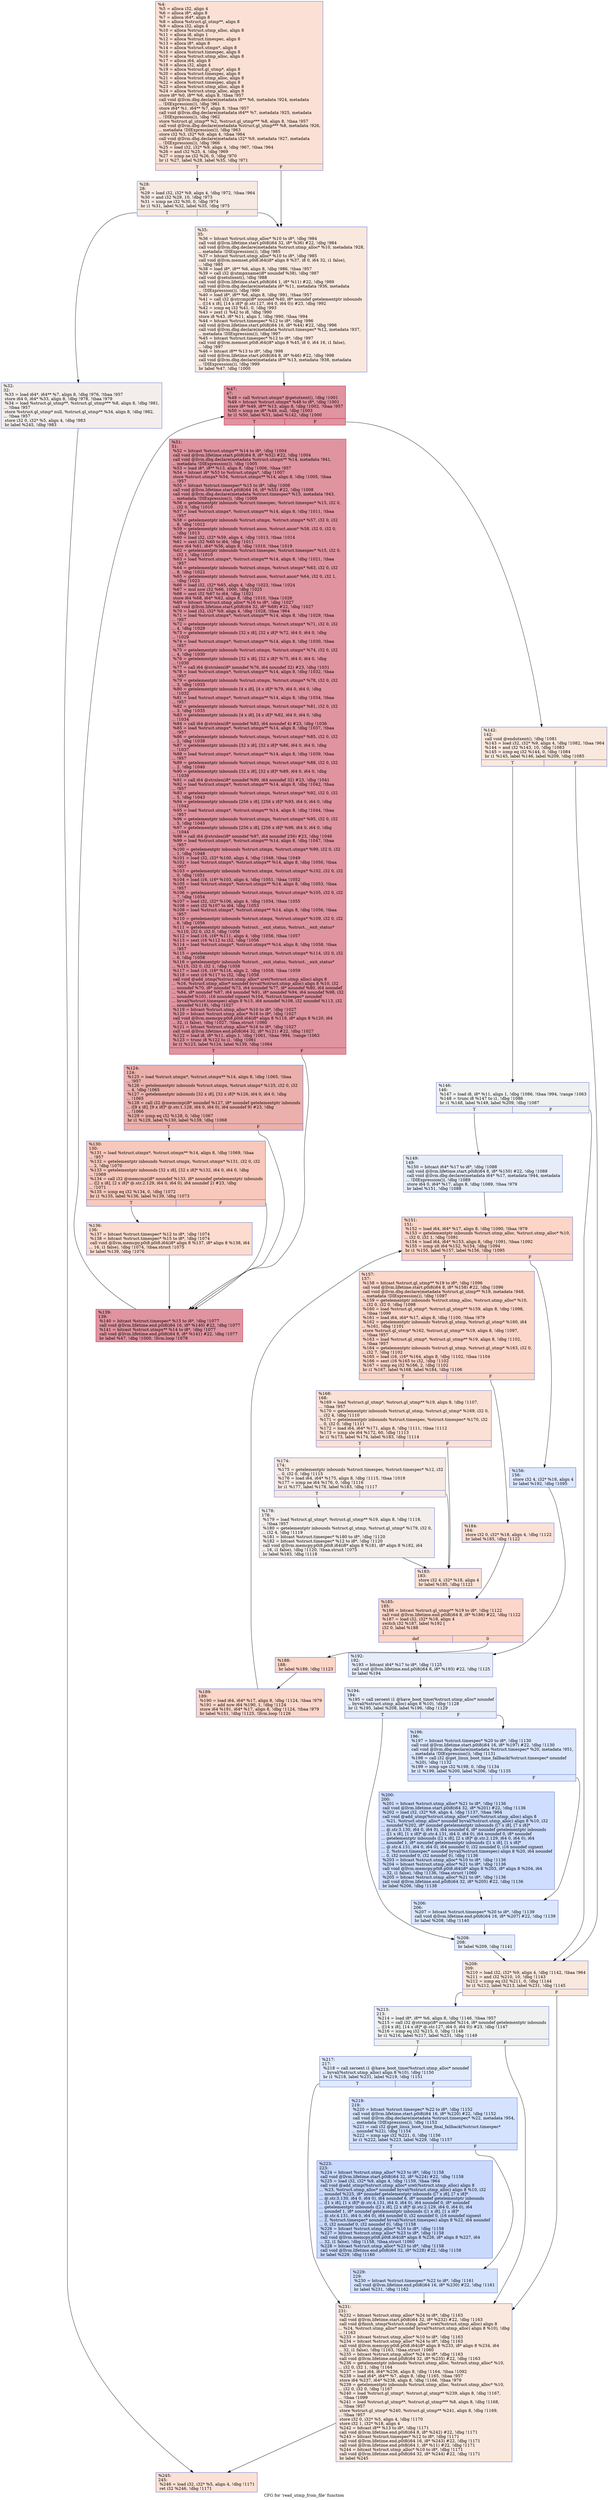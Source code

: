 digraph "CFG for 'read_utmp_from_file' function" {
	label="CFG for 'read_utmp_from_file' function";

	Node0x1dfa8c0 [shape=record,color="#3d50c3ff", style=filled, fillcolor="#f7bca170",label="{%4:\l  %5 = alloca i32, align 4\l  %6 = alloca i8*, align 8\l  %7 = alloca i64*, align 8\l  %8 = alloca %struct.gl_utmp**, align 8\l  %9 = alloca i32, align 4\l  %10 = alloca %struct.utmp_alloc, align 8\l  %11 = alloca i8, align 1\l  %12 = alloca %struct.timespec, align 8\l  %13 = alloca i8*, align 8\l  %14 = alloca %struct.utmpx*, align 8\l  %15 = alloca %struct.timespec, align 8\l  %16 = alloca %struct.utmp_alloc, align 8\l  %17 = alloca i64, align 8\l  %18 = alloca i32, align 4\l  %19 = alloca %struct.gl_utmp*, align 8\l  %20 = alloca %struct.timespec, align 8\l  %21 = alloca %struct.utmp_alloc, align 8\l  %22 = alloca %struct.timespec, align 8\l  %23 = alloca %struct.utmp_alloc, align 8\l  %24 = alloca %struct.utmp_alloc, align 8\l  store i8* %0, i8** %6, align 8, !tbaa !957\l  call void @llvm.dbg.declare(metadata i8** %6, metadata !924, metadata\l... !DIExpression()), !dbg !961\l  store i64* %1, i64** %7, align 8, !tbaa !957\l  call void @llvm.dbg.declare(metadata i64** %7, metadata !925, metadata\l... !DIExpression()), !dbg !962\l  store %struct.gl_utmp** %2, %struct.gl_utmp*** %8, align 8, !tbaa !957\l  call void @llvm.dbg.declare(metadata %struct.gl_utmp*** %8, metadata !926,\l... metadata !DIExpression()), !dbg !963\l  store i32 %3, i32* %9, align 4, !tbaa !964\l  call void @llvm.dbg.declare(metadata i32* %9, metadata !927, metadata\l... !DIExpression()), !dbg !966\l  %25 = load i32, i32* %9, align 4, !dbg !967, !tbaa !964\l  %26 = and i32 %25, 4, !dbg !969\l  %27 = icmp ne i32 %26, 0, !dbg !970\l  br i1 %27, label %28, label %35, !dbg !971\l|{<s0>T|<s1>F}}"];
	Node0x1dfa8c0:s0 -> Node0x1dfbb60;
	Node0x1dfa8c0:s1 -> Node0x1dfbc00;
	Node0x1dfbb60 [shape=record,color="#3d50c3ff", style=filled, fillcolor="#eed0c070",label="{%28:\l28:                                               \l  %29 = load i32, i32* %9, align 4, !dbg !972, !tbaa !964\l  %30 = and i32 %29, 10, !dbg !973\l  %31 = icmp ne i32 %30, 0, !dbg !974\l  br i1 %31, label %32, label %35, !dbg !975\l|{<s0>T|<s1>F}}"];
	Node0x1dfbb60:s0 -> Node0x1dfbbb0;
	Node0x1dfbb60:s1 -> Node0x1dfbc00;
	Node0x1dfbbb0 [shape=record,color="#3d50c3ff", style=filled, fillcolor="#e3d9d370",label="{%32:\l32:                                               \l  %33 = load i64*, i64** %7, align 8, !dbg !976, !tbaa !957\l  store i64 0, i64* %33, align 8, !dbg !978, !tbaa !979\l  %34 = load %struct.gl_utmp**, %struct.gl_utmp*** %8, align 8, !dbg !981,\l... !tbaa !957\l  store %struct.gl_utmp* null, %struct.gl_utmp** %34, align 8, !dbg !982,\l... !tbaa !957\l  store i32 0, i32* %5, align 4, !dbg !983\l  br label %245, !dbg !983\l}"];
	Node0x1dfbbb0 -> Node0x1dfc6a0;
	Node0x1dfbc00 [shape=record,color="#3d50c3ff", style=filled, fillcolor="#f2cab570",label="{%35:\l35:                                               \l  %36 = bitcast %struct.utmp_alloc* %10 to i8*, !dbg !984\l  call void @llvm.lifetime.start.p0i8(i64 32, i8* %36) #22, !dbg !984\l  call void @llvm.dbg.declare(metadata %struct.utmp_alloc* %10, metadata !928,\l... metadata !DIExpression()), !dbg !985\l  %37 = bitcast %struct.utmp_alloc* %10 to i8*, !dbg !985\l  call void @llvm.memset.p0i8.i64(i8* align 8 %37, i8 0, i64 32, i1 false),\l... !dbg !985\l  %38 = load i8*, i8** %6, align 8, !dbg !986, !tbaa !957\l  %39 = call i32 @utmpxname(i8* noundef %38), !dbg !987\l  call void @setutxent(), !dbg !988\l  call void @llvm.lifetime.start.p0i8(i64 1, i8* %11) #22, !dbg !989\l  call void @llvm.dbg.declare(metadata i8* %11, metadata !936, metadata\l... !DIExpression()), !dbg !990\l  %40 = load i8*, i8** %6, align 8, !dbg !991, !tbaa !957\l  %41 = call i32 @strcmp(i8* noundef %40, i8* noundef getelementptr inbounds\l... ([14 x i8], [14 x i8]* @.str.127, i64 0, i64 0)) #23, !dbg !992\l  %42 = icmp eq i32 %41, 0, !dbg !993\l  %43 = zext i1 %42 to i8, !dbg !990\l  store i8 %43, i8* %11, align 1, !dbg !990, !tbaa !994\l  %44 = bitcast %struct.timespec* %12 to i8*, !dbg !996\l  call void @llvm.lifetime.start.p0i8(i64 16, i8* %44) #22, !dbg !996\l  call void @llvm.dbg.declare(metadata %struct.timespec* %12, metadata !937,\l... metadata !DIExpression()), !dbg !997\l  %45 = bitcast %struct.timespec* %12 to i8*, !dbg !997\l  call void @llvm.memset.p0i8.i64(i8* align 8 %45, i8 0, i64 16, i1 false),\l... !dbg !997\l  %46 = bitcast i8** %13 to i8*, !dbg !998\l  call void @llvm.lifetime.start.p0i8(i64 8, i8* %46) #22, !dbg !998\l  call void @llvm.dbg.declare(metadata i8** %13, metadata !938, metadata\l... !DIExpression()), !dbg !999\l  br label %47, !dbg !1000\l}"];
	Node0x1dfbc00 -> Node0x1dfbc50;
	Node0x1dfbc50 [shape=record,color="#b70d28ff", style=filled, fillcolor="#b70d2870",label="{%47:\l47:                                               \l  %48 = call %struct.utmpx* @getutxent(), !dbg !1001\l  %49 = bitcast %struct.utmpx* %48 to i8*, !dbg !1001\l  store i8* %49, i8** %13, align 8, !dbg !1002, !tbaa !957\l  %50 = icmp ne i8* %49, null, !dbg !1003\l  br i1 %50, label %51, label %142, !dbg !1000\l|{<s0>T|<s1>F}}"];
	Node0x1dfbc50:s0 -> Node0x1dfbca0;
	Node0x1dfbc50:s1 -> Node0x1dfbe30;
	Node0x1dfbca0 [shape=record,color="#b70d28ff", style=filled, fillcolor="#b70d2870",label="{%51:\l51:                                               \l  %52 = bitcast %struct.utmpx** %14 to i8*, !dbg !1004\l  call void @llvm.lifetime.start.p0i8(i64 8, i8* %52) #22, !dbg !1004\l  call void @llvm.dbg.declare(metadata %struct.utmpx** %14, metadata !941,\l... metadata !DIExpression()), !dbg !1005\l  %53 = load i8*, i8** %13, align 8, !dbg !1006, !tbaa !957\l  %54 = bitcast i8* %53 to %struct.utmpx*, !dbg !1007\l  store %struct.utmpx* %54, %struct.utmpx** %14, align 8, !dbg !1005, !tbaa\l... !957\l  %55 = bitcast %struct.timespec* %15 to i8*, !dbg !1008\l  call void @llvm.lifetime.start.p0i8(i64 16, i8* %55) #22, !dbg !1008\l  call void @llvm.dbg.declare(metadata %struct.timespec* %15, metadata !943,\l... metadata !DIExpression()), !dbg !1009\l  %56 = getelementptr inbounds %struct.timespec, %struct.timespec* %15, i32 0,\l... i32 0, !dbg !1010\l  %57 = load %struct.utmpx*, %struct.utmpx** %14, align 8, !dbg !1011, !tbaa\l... !957\l  %58 = getelementptr inbounds %struct.utmpx, %struct.utmpx* %57, i32 0, i32\l... 8, !dbg !1012\l  %59 = getelementptr inbounds %struct.anon, %struct.anon* %58, i32 0, i32 0,\l... !dbg !1013\l  %60 = load i32, i32* %59, align 4, !dbg !1013, !tbaa !1014\l  %61 = sext i32 %60 to i64, !dbg !1011\l  store i64 %61, i64* %56, align 8, !dbg !1010, !tbaa !1019\l  %62 = getelementptr inbounds %struct.timespec, %struct.timespec* %15, i32 0,\l... i32 1, !dbg !1010\l  %63 = load %struct.utmpx*, %struct.utmpx** %14, align 8, !dbg !1021, !tbaa\l... !957\l  %64 = getelementptr inbounds %struct.utmpx, %struct.utmpx* %63, i32 0, i32\l... 8, !dbg !1022\l  %65 = getelementptr inbounds %struct.anon, %struct.anon* %64, i32 0, i32 1,\l... !dbg !1023\l  %66 = load i32, i32* %65, align 4, !dbg !1023, !tbaa !1024\l  %67 = mul nsw i32 %66, 1000, !dbg !1025\l  %68 = sext i32 %67 to i64, !dbg !1021\l  store i64 %68, i64* %62, align 8, !dbg !1010, !tbaa !1026\l  %69 = bitcast %struct.utmp_alloc* %16 to i8*, !dbg !1027\l  call void @llvm.lifetime.start.p0i8(i64 32, i8* %69) #22, !dbg !1027\l  %70 = load i32, i32* %9, align 4, !dbg !1028, !tbaa !964\l  %71 = load %struct.utmpx*, %struct.utmpx** %14, align 8, !dbg !1029, !tbaa\l... !957\l  %72 = getelementptr inbounds %struct.utmpx, %struct.utmpx* %71, i32 0, i32\l... 4, !dbg !1029\l  %73 = getelementptr inbounds [32 x i8], [32 x i8]* %72, i64 0, i64 0, !dbg\l... !1029\l  %74 = load %struct.utmpx*, %struct.utmpx** %14, align 8, !dbg !1030, !tbaa\l... !957\l  %75 = getelementptr inbounds %struct.utmpx, %struct.utmpx* %74, i32 0, i32\l... 4, !dbg !1030\l  %76 = getelementptr inbounds [32 x i8], [32 x i8]* %75, i64 0, i64 0, !dbg\l... !1030\l  %77 = call i64 @strnlen(i8* noundef %76, i64 noundef 32) #23, !dbg !1031\l  %78 = load %struct.utmpx*, %struct.utmpx** %14, align 8, !dbg !1032, !tbaa\l... !957\l  %79 = getelementptr inbounds %struct.utmpx, %struct.utmpx* %78, i32 0, i32\l... 3, !dbg !1033\l  %80 = getelementptr inbounds [4 x i8], [4 x i8]* %79, i64 0, i64 0, !dbg\l... !1032\l  %81 = load %struct.utmpx*, %struct.utmpx** %14, align 8, !dbg !1034, !tbaa\l... !957\l  %82 = getelementptr inbounds %struct.utmpx, %struct.utmpx* %81, i32 0, i32\l... 3, !dbg !1035\l  %83 = getelementptr inbounds [4 x i8], [4 x i8]* %82, i64 0, i64 0, !dbg\l... !1034\l  %84 = call i64 @strnlen(i8* noundef %83, i64 noundef 4) #23, !dbg !1036\l  %85 = load %struct.utmpx*, %struct.utmpx** %14, align 8, !dbg !1037, !tbaa\l... !957\l  %86 = getelementptr inbounds %struct.utmpx, %struct.utmpx* %85, i32 0, i32\l... 2, !dbg !1038\l  %87 = getelementptr inbounds [32 x i8], [32 x i8]* %86, i64 0, i64 0, !dbg\l... !1037\l  %88 = load %struct.utmpx*, %struct.utmpx** %14, align 8, !dbg !1039, !tbaa\l... !957\l  %89 = getelementptr inbounds %struct.utmpx, %struct.utmpx* %88, i32 0, i32\l... 2, !dbg !1040\l  %90 = getelementptr inbounds [32 x i8], [32 x i8]* %89, i64 0, i64 0, !dbg\l... !1039\l  %91 = call i64 @strnlen(i8* noundef %90, i64 noundef 32) #23, !dbg !1041\l  %92 = load %struct.utmpx*, %struct.utmpx** %14, align 8, !dbg !1042, !tbaa\l... !957\l  %93 = getelementptr inbounds %struct.utmpx, %struct.utmpx* %92, i32 0, i32\l... 5, !dbg !1043\l  %94 = getelementptr inbounds [256 x i8], [256 x i8]* %93, i64 0, i64 0, !dbg\l... !1042\l  %95 = load %struct.utmpx*, %struct.utmpx** %14, align 8, !dbg !1044, !tbaa\l... !957\l  %96 = getelementptr inbounds %struct.utmpx, %struct.utmpx* %95, i32 0, i32\l... 5, !dbg !1045\l  %97 = getelementptr inbounds [256 x i8], [256 x i8]* %96, i64 0, i64 0, !dbg\l... !1044\l  %98 = call i64 @strnlen(i8* noundef %97, i64 noundef 256) #23, !dbg !1046\l  %99 = load %struct.utmpx*, %struct.utmpx** %14, align 8, !dbg !1047, !tbaa\l... !957\l  %100 = getelementptr inbounds %struct.utmpx, %struct.utmpx* %99, i32 0, i32\l... 1, !dbg !1048\l  %101 = load i32, i32* %100, align 4, !dbg !1048, !tbaa !1049\l  %102 = load %struct.utmpx*, %struct.utmpx** %14, align 8, !dbg !1050, !tbaa\l... !957\l  %103 = getelementptr inbounds %struct.utmpx, %struct.utmpx* %102, i32 0, i32\l... 0, !dbg !1051\l  %104 = load i16, i16* %103, align 4, !dbg !1051, !tbaa !1052\l  %105 = load %struct.utmpx*, %struct.utmpx** %14, align 8, !dbg !1053, !tbaa\l... !957\l  %106 = getelementptr inbounds %struct.utmpx, %struct.utmpx* %105, i32 0, i32\l... 7, !dbg !1054\l  %107 = load i32, i32* %106, align 4, !dbg !1054, !tbaa !1055\l  %108 = sext i32 %107 to i64, !dbg !1053\l  %109 = load %struct.utmpx*, %struct.utmpx** %14, align 8, !dbg !1056, !tbaa\l... !957\l  %110 = getelementptr inbounds %struct.utmpx, %struct.utmpx* %109, i32 0, i32\l... 6, !dbg !1056\l  %111 = getelementptr inbounds %struct.__exit_status, %struct.__exit_status*\l... %110, i32 0, i32 0, !dbg !1056\l  %112 = load i16, i16* %111, align 4, !dbg !1056, !tbaa !1057\l  %113 = sext i16 %112 to i32, !dbg !1056\l  %114 = load %struct.utmpx*, %struct.utmpx** %14, align 8, !dbg !1058, !tbaa\l... !957\l  %115 = getelementptr inbounds %struct.utmpx, %struct.utmpx* %114, i32 0, i32\l... 6, !dbg !1058\l  %116 = getelementptr inbounds %struct.__exit_status, %struct.__exit_status*\l... %115, i32 0, i32 1, !dbg !1058\l  %117 = load i16, i16* %116, align 2, !dbg !1058, !tbaa !1059\l  %118 = sext i16 %117 to i32, !dbg !1058\l  call void @add_utmp(%struct.utmp_alloc* sret(%struct.utmp_alloc) align 8\l... %16, %struct.utmp_alloc* noundef byval(%struct.utmp_alloc) align 8 %10, i32\l... noundef %70, i8* noundef %73, i64 noundef %77, i8* noundef %80, i64 noundef\l... %84, i8* noundef %87, i64 noundef %91, i8* noundef %94, i64 noundef %98, i32\l... noundef %101, i16 noundef signext %104, %struct.timespec* noundef\l... byval(%struct.timespec) align 8 %15, i64 noundef %108, i32 noundef %113, i32\l... noundef %118), !dbg !1027\l  %119 = bitcast %struct.utmp_alloc* %10 to i8*, !dbg !1027\l  %120 = bitcast %struct.utmp_alloc* %16 to i8*, !dbg !1027\l  call void @llvm.memcpy.p0i8.p0i8.i64(i8* align 8 %119, i8* align 8 %120, i64\l... 32, i1 false), !dbg !1027, !tbaa.struct !1060\l  %121 = bitcast %struct.utmp_alloc* %16 to i8*, !dbg !1027\l  call void @llvm.lifetime.end.p0i8(i64 32, i8* %121) #22, !dbg !1027\l  %122 = load i8, i8* %11, align 1, !dbg !1061, !tbaa !994, !range !1063\l  %123 = trunc i8 %122 to i1, !dbg !1061\l  br i1 %123, label %124, label %139, !dbg !1064\l|{<s0>T|<s1>F}}"];
	Node0x1dfbca0:s0 -> Node0x1dfbcf0;
	Node0x1dfbca0:s1 -> Node0x1dfbde0;
	Node0x1dfbcf0 [shape=record,color="#3d50c3ff", style=filled, fillcolor="#d24b4070",label="{%124:\l124:                                              \l  %125 = load %struct.utmpx*, %struct.utmpx** %14, align 8, !dbg !1065, !tbaa\l... !957\l  %126 = getelementptr inbounds %struct.utmpx, %struct.utmpx* %125, i32 0, i32\l... 4, !dbg !1065\l  %127 = getelementptr inbounds [32 x i8], [32 x i8]* %126, i64 0, i64 0, !dbg\l... !1065\l  %128 = call i32 @memcmp(i8* noundef %127, i8* noundef getelementptr inbounds\l... ([9 x i8], [9 x i8]* @.str.1.128, i64 0, i64 0), i64 noundef 9) #23, !dbg\l... !1066\l  %129 = icmp eq i32 %128, 0, !dbg !1067\l  br i1 %129, label %130, label %139, !dbg !1068\l|{<s0>T|<s1>F}}"];
	Node0x1dfbcf0:s0 -> Node0x1dfbd40;
	Node0x1dfbcf0:s1 -> Node0x1dfbde0;
	Node0x1dfbd40 [shape=record,color="#3d50c3ff", style=filled, fillcolor="#ed836670",label="{%130:\l130:                                              \l  %131 = load %struct.utmpx*, %struct.utmpx** %14, align 8, !dbg !1069, !tbaa\l... !957\l  %132 = getelementptr inbounds %struct.utmpx, %struct.utmpx* %131, i32 0, i32\l... 2, !dbg !1070\l  %133 = getelementptr inbounds [32 x i8], [32 x i8]* %132, i64 0, i64 0, !dbg\l... !1069\l  %134 = call i32 @memcmp(i8* noundef %133, i8* noundef getelementptr inbounds\l... ([2 x i8], [2 x i8]* @.str.2.129, i64 0, i64 0), i64 noundef 2) #23, !dbg\l... !1071\l  %135 = icmp eq i32 %134, 0, !dbg !1072\l  br i1 %135, label %136, label %139, !dbg !1073\l|{<s0>T|<s1>F}}"];
	Node0x1dfbd40:s0 -> Node0x1dfbd90;
	Node0x1dfbd40:s1 -> Node0x1dfbde0;
	Node0x1dfbd90 [shape=record,color="#3d50c3ff", style=filled, fillcolor="#f7af9170",label="{%136:\l136:                                              \l  %137 = bitcast %struct.timespec* %12 to i8*, !dbg !1074\l  %138 = bitcast %struct.timespec* %15 to i8*, !dbg !1074\l  call void @llvm.memcpy.p0i8.p0i8.i64(i8* align 8 %137, i8* align 8 %138, i64\l... 16, i1 false), !dbg !1074, !tbaa.struct !1075\l  br label %139, !dbg !1076\l}"];
	Node0x1dfbd90 -> Node0x1dfbde0;
	Node0x1dfbde0 [shape=record,color="#b70d28ff", style=filled, fillcolor="#b70d2870",label="{%139:\l139:                                              \l  %140 = bitcast %struct.timespec* %15 to i8*, !dbg !1077\l  call void @llvm.lifetime.end.p0i8(i64 16, i8* %140) #22, !dbg !1077\l  %141 = bitcast %struct.utmpx** %14 to i8*, !dbg !1077\l  call void @llvm.lifetime.end.p0i8(i64 8, i8* %141) #22, !dbg !1077\l  br label %47, !dbg !1000, !llvm.loop !1078\l}"];
	Node0x1dfbde0 -> Node0x1dfbc50;
	Node0x1dfbe30 [shape=record,color="#3d50c3ff", style=filled, fillcolor="#f2cab570",label="{%142:\l142:                                              \l  call void @endutxent(), !dbg !1081\l  %143 = load i32, i32* %9, align 4, !dbg !1082, !tbaa !964\l  %144 = and i32 %143, 10, !dbg !1083\l  %145 = icmp eq i32 %144, 0, !dbg !1084\l  br i1 %145, label %146, label %209, !dbg !1085\l|{<s0>T|<s1>F}}"];
	Node0x1dfbe30:s0 -> Node0x1dfbe80;
	Node0x1dfbe30:s1 -> Node0x1dfc470;
	Node0x1dfbe80 [shape=record,color="#3d50c3ff", style=filled, fillcolor="#dbdcde70",label="{%146:\l146:                                              \l  %147 = load i8, i8* %11, align 1, !dbg !1086, !tbaa !994, !range !1063\l  %148 = trunc i8 %147 to i1, !dbg !1086\l  br i1 %148, label %149, label %209, !dbg !1087\l|{<s0>T|<s1>F}}"];
	Node0x1dfbe80:s0 -> Node0x1dfbed0;
	Node0x1dfbe80:s1 -> Node0x1dfc470;
	Node0x1dfbed0 [shape=record,color="#3d50c3ff", style=filled, fillcolor="#c7d7f070",label="{%149:\l149:                                              \l  %150 = bitcast i64* %17 to i8*, !dbg !1088\l  call void @llvm.lifetime.start.p0i8(i64 8, i8* %150) #22, !dbg !1088\l  call void @llvm.dbg.declare(metadata i64* %17, metadata !944, metadata\l... !DIExpression()), !dbg !1089\l  store i64 0, i64* %17, align 8, !dbg !1089, !tbaa !979\l  br label %151, !dbg !1088\l}"];
	Node0x1dfbed0 -> Node0x1dfbf20;
	Node0x1dfbf20 [shape=record,color="#3d50c3ff", style=filled, fillcolor="#f5a08170",label="{%151:\l151:                                              \l  %152 = load i64, i64* %17, align 8, !dbg !1090, !tbaa !979\l  %153 = getelementptr inbounds %struct.utmp_alloc, %struct.utmp_alloc* %10,\l... i32 0, i32 1, !dbg !1091\l  %154 = load i64, i64* %153, align 8, !dbg !1091, !tbaa !1092\l  %155 = icmp slt i64 %152, %154, !dbg !1094\l  br i1 %155, label %157, label %156, !dbg !1095\l|{<s0>T|<s1>F}}"];
	Node0x1dfbf20:s0 -> Node0x1dfbfc0;
	Node0x1dfbf20:s1 -> Node0x1dfbf70;
	Node0x1dfbf70 [shape=record,color="#3d50c3ff", style=filled, fillcolor="#aec9fc70",label="{%156:\l156:                                              \l  store i32 4, i32* %18, align 4\l  br label %192, !dbg !1095\l}"];
	Node0x1dfbf70 -> Node0x1dfc290;
	Node0x1dfbfc0 [shape=record,color="#3d50c3ff", style=filled, fillcolor="#f6a38570",label="{%157:\l157:                                              \l  %158 = bitcast %struct.gl_utmp** %19 to i8*, !dbg !1096\l  call void @llvm.lifetime.start.p0i8(i64 8, i8* %158) #22, !dbg !1096\l  call void @llvm.dbg.declare(metadata %struct.gl_utmp** %19, metadata !948,\l... metadata !DIExpression()), !dbg !1097\l  %159 = getelementptr inbounds %struct.utmp_alloc, %struct.utmp_alloc* %10,\l... i32 0, i32 0, !dbg !1098\l  %160 = load %struct.gl_utmp*, %struct.gl_utmp** %159, align 8, !dbg !1098,\l... !tbaa !1099\l  %161 = load i64, i64* %17, align 8, !dbg !1100, !tbaa !979\l  %162 = getelementptr inbounds %struct.gl_utmp, %struct.gl_utmp* %160, i64\l... %161, !dbg !1101\l  store %struct.gl_utmp* %162, %struct.gl_utmp** %19, align 8, !dbg !1097,\l... !tbaa !957\l  %163 = load %struct.gl_utmp*, %struct.gl_utmp** %19, align 8, !dbg !1102,\l... !tbaa !957\l  %164 = getelementptr inbounds %struct.gl_utmp, %struct.gl_utmp* %163, i32 0,\l... i32 7, !dbg !1102\l  %165 = load i16, i16* %164, align 8, !dbg !1102, !tbaa !1104\l  %166 = sext i16 %165 to i32, !dbg !1102\l  %167 = icmp eq i32 %166, 2, !dbg !1102\l  br i1 %167, label %168, label %184, !dbg !1106\l|{<s0>T|<s1>F}}"];
	Node0x1dfbfc0:s0 -> Node0x1dfc010;
	Node0x1dfbfc0:s1 -> Node0x1dfc150;
	Node0x1dfc010 [shape=record,color="#3d50c3ff", style=filled, fillcolor="#f7bca170",label="{%168:\l168:                                              \l  %169 = load %struct.gl_utmp*, %struct.gl_utmp** %19, align 8, !dbg !1107,\l... !tbaa !957\l  %170 = getelementptr inbounds %struct.gl_utmp, %struct.gl_utmp* %169, i32 0,\l... i32 4, !dbg !1110\l  %171 = getelementptr inbounds %struct.timespec, %struct.timespec* %170, i32\l... 0, i32 0, !dbg !1111\l  %172 = load i64, i64* %171, align 8, !dbg !1111, !tbaa !1112\l  %173 = icmp sle i64 %172, 60, !dbg !1113\l  br i1 %173, label %174, label %183, !dbg !1114\l|{<s0>T|<s1>F}}"];
	Node0x1dfc010:s0 -> Node0x1dfc060;
	Node0x1dfc010:s1 -> Node0x1dfc100;
	Node0x1dfc060 [shape=record,color="#3d50c3ff", style=filled, fillcolor="#eed0c070",label="{%174:\l174:                                              \l  %175 = getelementptr inbounds %struct.timespec, %struct.timespec* %12, i32\l... 0, i32 0, !dbg !1115\l  %176 = load i64, i64* %175, align 8, !dbg !1115, !tbaa !1019\l  %177 = icmp ne i64 %176, 0, !dbg !1116\l  br i1 %177, label %178, label %183, !dbg !1117\l|{<s0>T|<s1>F}}"];
	Node0x1dfc060:s0 -> Node0x1dfc0b0;
	Node0x1dfc060:s1 -> Node0x1dfc100;
	Node0x1dfc0b0 [shape=record,color="#3d50c3ff", style=filled, fillcolor="#e3d9d370",label="{%178:\l178:                                              \l  %179 = load %struct.gl_utmp*, %struct.gl_utmp** %19, align 8, !dbg !1118,\l... !tbaa !957\l  %180 = getelementptr inbounds %struct.gl_utmp, %struct.gl_utmp* %179, i32 0,\l... i32 4, !dbg !1119\l  %181 = bitcast %struct.timespec* %180 to i8*, !dbg !1120\l  %182 = bitcast %struct.timespec* %12 to i8*, !dbg !1120\l  call void @llvm.memcpy.p0i8.p0i8.i64(i8* align 8 %181, i8* align 8 %182, i64\l... 16, i1 false), !dbg !1120, !tbaa.struct !1075\l  br label %183, !dbg !1118\l}"];
	Node0x1dfc0b0 -> Node0x1dfc100;
	Node0x1dfc100 [shape=record,color="#3d50c3ff", style=filled, fillcolor="#f7bca170",label="{%183:\l183:                                              \l  store i32 4, i32* %18, align 4\l  br label %185, !dbg !1121\l}"];
	Node0x1dfc100 -> Node0x1dfc1a0;
	Node0x1dfc150 [shape=record,color="#3d50c3ff", style=filled, fillcolor="#f7bca170",label="{%184:\l184:                                              \l  store i32 0, i32* %18, align 4, !dbg !1122\l  br label %185, !dbg !1122\l}"];
	Node0x1dfc150 -> Node0x1dfc1a0;
	Node0x1dfc1a0 [shape=record,color="#3d50c3ff", style=filled, fillcolor="#f6a38570",label="{%185:\l185:                                              \l  %186 = bitcast %struct.gl_utmp** %19 to i8*, !dbg !1122\l  call void @llvm.lifetime.end.p0i8(i64 8, i8* %186) #22, !dbg !1122\l  %187 = load i32, i32* %18, align 4\l  switch i32 %187, label %192 [\l    i32 0, label %188\l  ]\l|{<s0>def|<s1>0}}"];
	Node0x1dfc1a0:s0 -> Node0x1dfc290;
	Node0x1dfc1a0:s1 -> Node0x1dfc1f0;
	Node0x1dfc1f0 [shape=record,color="#3d50c3ff", style=filled, fillcolor="#f6a38570",label="{%188:\l188:                                              \l  br label %189, !dbg !1123\l}"];
	Node0x1dfc1f0 -> Node0x1dfc240;
	Node0x1dfc240 [shape=record,color="#3d50c3ff", style=filled, fillcolor="#f6a38570",label="{%189:\l189:                                              \l  %190 = load i64, i64* %17, align 8, !dbg !1124, !tbaa !979\l  %191 = add nsw i64 %190, 1, !dbg !1124\l  store i64 %191, i64* %17, align 8, !dbg !1124, !tbaa !979\l  br label %151, !dbg !1125, !llvm.loop !1126\l}"];
	Node0x1dfc240 -> Node0x1dfbf20;
	Node0x1dfc290 [shape=record,color="#3d50c3ff", style=filled, fillcolor="#c7d7f070",label="{%192:\l192:                                              \l  %193 = bitcast i64* %17 to i8*, !dbg !1125\l  call void @llvm.lifetime.end.p0i8(i64 8, i8* %193) #22, !dbg !1125\l  br label %194\l}"];
	Node0x1dfc290 -> Node0x1dfc2e0;
	Node0x1dfc2e0 [shape=record,color="#3d50c3ff", style=filled, fillcolor="#c7d7f070",label="{%194:\l194:                                              \l  %195 = call zeroext i1 @have_boot_time(%struct.utmp_alloc* noundef\l... byval(%struct.utmp_alloc) align 8 %10), !dbg !1128\l  br i1 %195, label %208, label %196, !dbg !1129\l|{<s0>T|<s1>F}}"];
	Node0x1dfc2e0:s0 -> Node0x1dfc420;
	Node0x1dfc2e0:s1 -> Node0x1dfc330;
	Node0x1dfc330 [shape=record,color="#3d50c3ff", style=filled, fillcolor="#aec9fc70",label="{%196:\l196:                                              \l  %197 = bitcast %struct.timespec* %20 to i8*, !dbg !1130\l  call void @llvm.lifetime.start.p0i8(i64 16, i8* %197) #22, !dbg !1130\l  call void @llvm.dbg.declare(metadata %struct.timespec* %20, metadata !951,\l... metadata !DIExpression()), !dbg !1131\l  %198 = call i32 @get_linux_boot_time_fallback(%struct.timespec* noundef\l... %20), !dbg !1132\l  %199 = icmp sge i32 %198, 0, !dbg !1134\l  br i1 %199, label %200, label %206, !dbg !1135\l|{<s0>T|<s1>F}}"];
	Node0x1dfc330:s0 -> Node0x1dfc380;
	Node0x1dfc330:s1 -> Node0x1dfc3d0;
	Node0x1dfc380 [shape=record,color="#3d50c3ff", style=filled, fillcolor="#93b5fe70",label="{%200:\l200:                                              \l  %201 = bitcast %struct.utmp_alloc* %21 to i8*, !dbg !1136\l  call void @llvm.lifetime.start.p0i8(i64 32, i8* %201) #22, !dbg !1136\l  %202 = load i32, i32* %9, align 4, !dbg !1137, !tbaa !964\l  call void @add_utmp(%struct.utmp_alloc* sret(%struct.utmp_alloc) align 8\l... %21, %struct.utmp_alloc* noundef byval(%struct.utmp_alloc) align 8 %10, i32\l... noundef %202, i8* noundef getelementptr inbounds ([7 x i8], [7 x i8]*\l... @.str.3.130, i64 0, i64 0), i64 noundef 6, i8* noundef getelementptr inbounds\l... ([1 x i8], [1 x i8]* @.str.4.131, i64 0, i64 0), i64 noundef 0, i8* noundef\l... getelementptr inbounds ([2 x i8], [2 x i8]* @.str.2.129, i64 0, i64 0), i64\l... noundef 1, i8* noundef getelementptr inbounds ([1 x i8], [1 x i8]*\l... @.str.4.131, i64 0, i64 0), i64 noundef 0, i32 noundef 0, i16 noundef signext\l... 2, %struct.timespec* noundef byval(%struct.timespec) align 8 %20, i64 noundef\l... 0, i32 noundef 0, i32 noundef 0), !dbg !1136\l  %203 = bitcast %struct.utmp_alloc* %10 to i8*, !dbg !1136\l  %204 = bitcast %struct.utmp_alloc* %21 to i8*, !dbg !1136\l  call void @llvm.memcpy.p0i8.p0i8.i64(i8* align 8 %203, i8* align 8 %204, i64\l... 32, i1 false), !dbg !1136, !tbaa.struct !1060\l  %205 = bitcast %struct.utmp_alloc* %21 to i8*, !dbg !1136\l  call void @llvm.lifetime.end.p0i8(i64 32, i8* %205) #22, !dbg !1136\l  br label %206, !dbg !1138\l}"];
	Node0x1dfc380 -> Node0x1dfc3d0;
	Node0x1dfc3d0 [shape=record,color="#3d50c3ff", style=filled, fillcolor="#aec9fc70",label="{%206:\l206:                                              \l  %207 = bitcast %struct.timespec* %20 to i8*, !dbg !1139\l  call void @llvm.lifetime.end.p0i8(i64 16, i8* %207) #22, !dbg !1139\l  br label %208, !dbg !1140\l}"];
	Node0x1dfc3d0 -> Node0x1dfc420;
	Node0x1dfc420 [shape=record,color="#3d50c3ff", style=filled, fillcolor="#c7d7f070",label="{%208:\l208:                                              \l  br label %209, !dbg !1141\l}"];
	Node0x1dfc420 -> Node0x1dfc470;
	Node0x1dfc470 [shape=record,color="#3d50c3ff", style=filled, fillcolor="#f2cab570",label="{%209:\l209:                                              \l  %210 = load i32, i32* %9, align 4, !dbg !1142, !tbaa !964\l  %211 = and i32 %210, 10, !dbg !1143\l  %212 = icmp eq i32 %211, 0, !dbg !1144\l  br i1 %212, label %213, label %231, !dbg !1145\l|{<s0>T|<s1>F}}"];
	Node0x1dfc470:s0 -> Node0x1dfc4c0;
	Node0x1dfc470:s1 -> Node0x1dfc650;
	Node0x1dfc4c0 [shape=record,color="#3d50c3ff", style=filled, fillcolor="#dbdcde70",label="{%213:\l213:                                              \l  %214 = load i8*, i8** %6, align 8, !dbg !1146, !tbaa !957\l  %215 = call i32 @strcmp(i8* noundef %214, i8* noundef getelementptr inbounds\l... ([14 x i8], [14 x i8]* @.str.127, i64 0, i64 0)) #23, !dbg !1147\l  %216 = icmp eq i32 %215, 0, !dbg !1148\l  br i1 %216, label %217, label %231, !dbg !1149\l|{<s0>T|<s1>F}}"];
	Node0x1dfc4c0:s0 -> Node0x1dfc510;
	Node0x1dfc4c0:s1 -> Node0x1dfc650;
	Node0x1dfc510 [shape=record,color="#3d50c3ff", style=filled, fillcolor="#bbd1f870",label="{%217:\l217:                                              \l  %218 = call zeroext i1 @have_boot_time(%struct.utmp_alloc* noundef\l... byval(%struct.utmp_alloc) align 8 %10), !dbg !1150\l  br i1 %218, label %231, label %219, !dbg !1151\l|{<s0>T|<s1>F}}"];
	Node0x1dfc510:s0 -> Node0x1dfc650;
	Node0x1dfc510:s1 -> Node0x1dfc560;
	Node0x1dfc560 [shape=record,color="#3d50c3ff", style=filled, fillcolor="#a1c0ff70",label="{%219:\l219:                                              \l  %220 = bitcast %struct.timespec* %22 to i8*, !dbg !1152\l  call void @llvm.lifetime.start.p0i8(i64 16, i8* %220) #22, !dbg !1152\l  call void @llvm.dbg.declare(metadata %struct.timespec* %22, metadata !954,\l... metadata !DIExpression()), !dbg !1153\l  %221 = call i32 @get_linux_boot_time_final_fallback(%struct.timespec*\l... noundef %22), !dbg !1154\l  %222 = icmp sge i32 %221, 0, !dbg !1156\l  br i1 %222, label %223, label %229, !dbg !1157\l|{<s0>T|<s1>F}}"];
	Node0x1dfc560:s0 -> Node0x1dfc5b0;
	Node0x1dfc560:s1 -> Node0x1dfc600;
	Node0x1dfc5b0 [shape=record,color="#3d50c3ff", style=filled, fillcolor="#85a8fc70",label="{%223:\l223:                                              \l  %224 = bitcast %struct.utmp_alloc* %23 to i8*, !dbg !1158\l  call void @llvm.lifetime.start.p0i8(i64 32, i8* %224) #22, !dbg !1158\l  %225 = load i32, i32* %9, align 4, !dbg !1159, !tbaa !964\l  call void @add_utmp(%struct.utmp_alloc* sret(%struct.utmp_alloc) align 8\l... %23, %struct.utmp_alloc* noundef byval(%struct.utmp_alloc) align 8 %10, i32\l... noundef %225, i8* noundef getelementptr inbounds ([7 x i8], [7 x i8]*\l... @.str.3.130, i64 0, i64 0), i64 noundef 6, i8* noundef getelementptr inbounds\l... ([1 x i8], [1 x i8]* @.str.4.131, i64 0, i64 0), i64 noundef 0, i8* noundef\l... getelementptr inbounds ([2 x i8], [2 x i8]* @.str.2.129, i64 0, i64 0), i64\l... noundef 1, i8* noundef getelementptr inbounds ([1 x i8], [1 x i8]*\l... @.str.4.131, i64 0, i64 0), i64 noundef 0, i32 noundef 0, i16 noundef signext\l... 2, %struct.timespec* noundef byval(%struct.timespec) align 8 %22, i64 noundef\l... 0, i32 noundef 0, i32 noundef 0), !dbg !1158\l  %226 = bitcast %struct.utmp_alloc* %10 to i8*, !dbg !1158\l  %227 = bitcast %struct.utmp_alloc* %23 to i8*, !dbg !1158\l  call void @llvm.memcpy.p0i8.p0i8.i64(i8* align 8 %226, i8* align 8 %227, i64\l... 32, i1 false), !dbg !1158, !tbaa.struct !1060\l  %228 = bitcast %struct.utmp_alloc* %23 to i8*, !dbg !1158\l  call void @llvm.lifetime.end.p0i8(i64 32, i8* %228) #22, !dbg !1158\l  br label %229, !dbg !1160\l}"];
	Node0x1dfc5b0 -> Node0x1dfc600;
	Node0x1dfc600 [shape=record,color="#3d50c3ff", style=filled, fillcolor="#a1c0ff70",label="{%229:\l229:                                              \l  %230 = bitcast %struct.timespec* %22 to i8*, !dbg !1161\l  call void @llvm.lifetime.end.p0i8(i64 16, i8* %230) #22, !dbg !1161\l  br label %231, !dbg !1162\l}"];
	Node0x1dfc600 -> Node0x1dfc650;
	Node0x1dfc650 [shape=record,color="#3d50c3ff", style=filled, fillcolor="#f2cab570",label="{%231:\l231:                                              \l  %232 = bitcast %struct.utmp_alloc* %24 to i8*, !dbg !1163\l  call void @llvm.lifetime.start.p0i8(i64 32, i8* %232) #22, !dbg !1163\l  call void @finish_utmp(%struct.utmp_alloc* sret(%struct.utmp_alloc) align 8\l... %24, %struct.utmp_alloc* noundef byval(%struct.utmp_alloc) align 8 %10), !dbg\l... !1163\l  %233 = bitcast %struct.utmp_alloc* %10 to i8*, !dbg !1163\l  %234 = bitcast %struct.utmp_alloc* %24 to i8*, !dbg !1163\l  call void @llvm.memcpy.p0i8.p0i8.i64(i8* align 8 %233, i8* align 8 %234, i64\l... 32, i1 false), !dbg !1163, !tbaa.struct !1060\l  %235 = bitcast %struct.utmp_alloc* %24 to i8*, !dbg !1163\l  call void @llvm.lifetime.end.p0i8(i64 32, i8* %235) #22, !dbg !1163\l  %236 = getelementptr inbounds %struct.utmp_alloc, %struct.utmp_alloc* %10,\l... i32 0, i32 1, !dbg !1164\l  %237 = load i64, i64* %236, align 8, !dbg !1164, !tbaa !1092\l  %238 = load i64*, i64** %7, align 8, !dbg !1165, !tbaa !957\l  store i64 %237, i64* %238, align 8, !dbg !1166, !tbaa !979\l  %239 = getelementptr inbounds %struct.utmp_alloc, %struct.utmp_alloc* %10,\l... i32 0, i32 0, !dbg !1167\l  %240 = load %struct.gl_utmp*, %struct.gl_utmp** %239, align 8, !dbg !1167,\l... !tbaa !1099\l  %241 = load %struct.gl_utmp**, %struct.gl_utmp*** %8, align 8, !dbg !1168,\l... !tbaa !957\l  store %struct.gl_utmp* %240, %struct.gl_utmp** %241, align 8, !dbg !1169,\l... !tbaa !957\l  store i32 0, i32* %5, align 4, !dbg !1170\l  store i32 1, i32* %18, align 4\l  %242 = bitcast i8** %13 to i8*, !dbg !1171\l  call void @llvm.lifetime.end.p0i8(i64 8, i8* %242) #22, !dbg !1171\l  %243 = bitcast %struct.timespec* %12 to i8*, !dbg !1171\l  call void @llvm.lifetime.end.p0i8(i64 16, i8* %243) #22, !dbg !1171\l  call void @llvm.lifetime.end.p0i8(i64 1, i8* %11) #22, !dbg !1171\l  %244 = bitcast %struct.utmp_alloc* %10 to i8*, !dbg !1171\l  call void @llvm.lifetime.end.p0i8(i64 32, i8* %244) #22, !dbg !1171\l  br label %245\l}"];
	Node0x1dfc650 -> Node0x1dfc6a0;
	Node0x1dfc6a0 [shape=record,color="#3d50c3ff", style=filled, fillcolor="#f7bca170",label="{%245:\l245:                                              \l  %246 = load i32, i32* %5, align 4, !dbg !1171\l  ret i32 %246, !dbg !1171\l}"];
}
